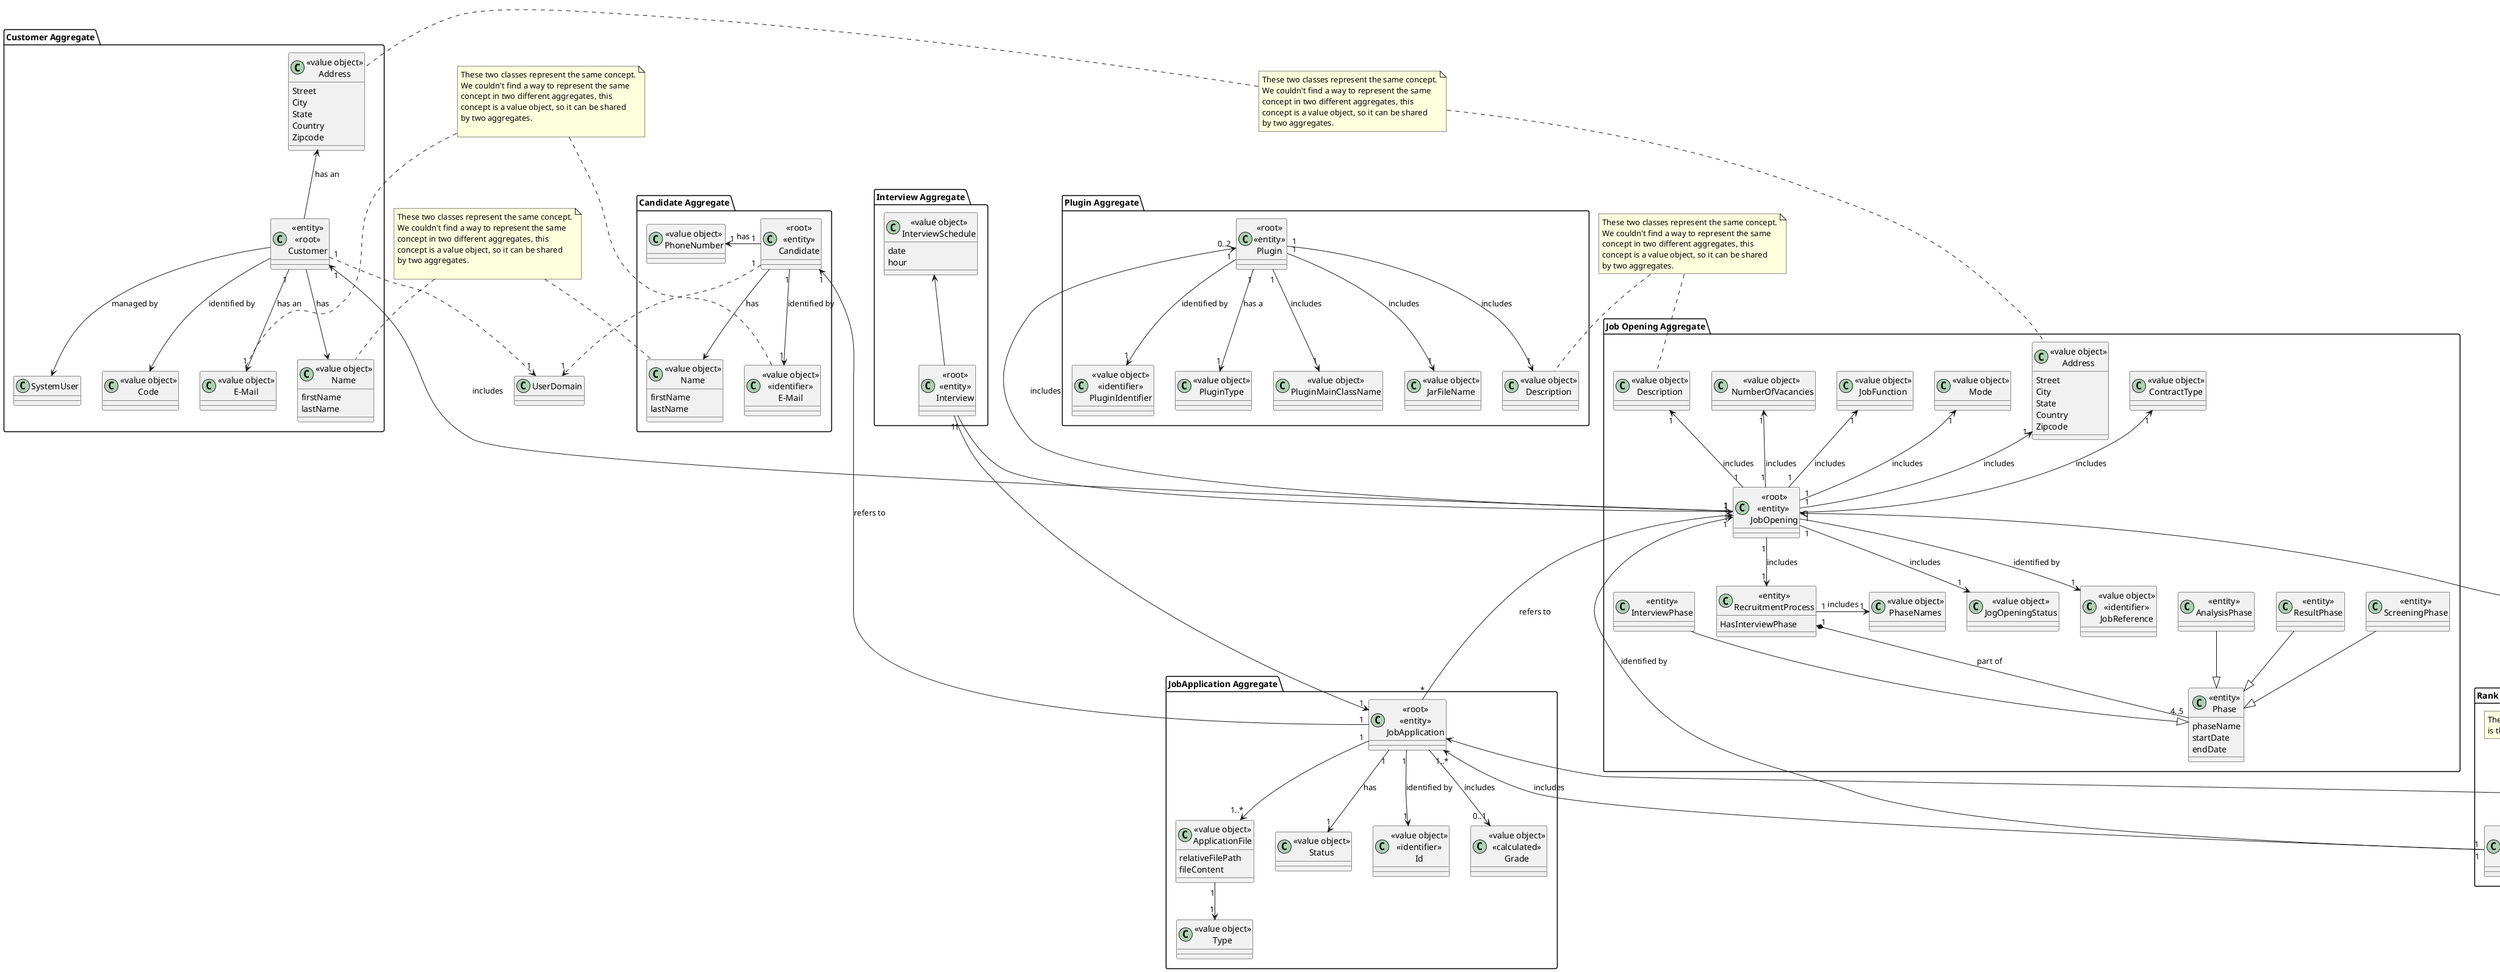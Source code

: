 @startuml

skinparam shadowing false

'left to right direction


package "Customer Aggregate"{
    class "«entity»\n«root»\nCustomer" as Customer{

    }

class SystemUser{
}

    class "«value object»\nName" as Name1 {
        firstName
        lastName
    }
     class "«value object»\nE-Mail" as EMail1{
     }


     class "«value object»\nAddress" as Address2{
            Street
            City
            State
            Country
            Zipcode
     }

     class "«value object»\nCode" as Code{
     }

}

note as N2
  These two classes represent the same concept.
  We couldn't find a way to represent the same
  concept in two different aggregates, this
  concept is a value object, so it can be shared
  by two aggregates.
end note


note as N4
    These two classes represent the same concept.
    We couldn't find a way to represent the same
    concept in two different aggregates, this
    concept is a value object, so it can be shared
    by two aggregates.
end note

package "Notification Aggregate"{
    class "«entity»\n«root»\nNotification" as Notification{
    }
}




class UserDomain{
}

package "Plugin Aggregate"{
    class  "«root»\n«entity»\nPlugin" as Plugin{
    }
    class "«value object»\n«identifier»\nPluginIdentifier" as PlugID{
    }
    class "«value object»\nPluginType" as PlugType{
    }
    class "«value object»\nPluginMainClassName" as PlugClass{
    }
    class "«value object»\nJarFileName" as JarFile{
    }
    class "«value object»\nDescription" as PlugDesc{
    }
}



note as N1
  These two classes represent the same concept.
  We couldn't find a way to represent the same
  concept in two different aggregates, this
  concept is a value object, so it can be shared
  by two aggregates.

end note

note as N5
  These two classes represent the same concept.
  We couldn't find a way to represent the same
  concept in two different aggregates, this
  concept is a value object, so it can be shared
  by two aggregates.

end note

package "Rank Aggregate"{

    class "«entity»\n«root»\nRank" as Rank{
    }

note as N6
The identifier of the entity Rank
is the JobReference(id) of the JobOpening
end note

}
N6 -- Rank


package "Job Opening Aggregate"{

    class "«entity»\nRecruitmentProcess" as RecruitmentProcess{
        HasInterviewPhase
    }

     class "«entity»\nPhase" as Phase{
        phaseName
        startDate
        endDate
     }

    class "«value object»\nPhaseNames" as PhaseNames{

    }


 class "«entity»\nScreeningPhase" as ScreeningPhase{

     }

    class "«entity»\nResultPhase" as ResultPhase{
    }

    class "«entity»\nAnalysisPhase" as AnalysisPhase{

    }

    class "«root»\n«entity» \nJobOpening" as JobOpening{


    }

    class "«value object»\nJogOpeningStatus" as JogOpeningStatus {
    }

     class "«value object»\nContractType" as ContractType{
     }

    class "«value object»\nMode" as Mode{

    }

    class "«value object»\nJobFunction" as JobFunction{

    }

    class "«value object»\n NumberOfVacancies" as  NumberOfVacancies{

    }

    class "«value object»\nDescription" as Description{

    }


    class "«value object»\nAddress" as Address1{
        Street
        City
        State
        Country
        Zipcode
    }

    class "«value object»\n«identifier»\nJobReference" as JobReference{
    }

    class  "«entity»\nInterviewPhase" as InterviewPhase{

    }

}

package "Candidate Aggregate"{
    class "«root»\n«entity»\nCandidate" as Candidate{

    }

    class "«value object»\nName" as Name2 {
        firstName
        lastName
    }

    class "«value object»\nPhoneNumber" as PhoneNumber{
    }

     class "«value object»\n«identifier»\nE-Mail" as EMail2{
     }

}



package "JobApplication Aggregate"{
    class "«root»\n«entity»\nJobApplication" as JobApplication{

    }
    class "«value object»\nStatus" as Status{
    }

     class "«value object»\n«identifier»\nId" as ID{
     }

    class "«value object»\n«calculated»\nGrade" as Grade{}


    class "«value object»\nApplicationFile" as ApplicationFile{
    relativeFilePath
    fileContent


    }

    class "«value object»\nType" as Type{
    }
}

package "Interview Aggregate"{

class "«root»\n«entity»\nInterview" as Interview{
}
 class "«value object»\nInterviewSchedule" as InterviewSchedule{
        date
        hour
    }
}

JobApplication"1"-->"1" ID : identified by
Plugin "0..2" <-- "1" JobOpening : includes
ScreeningPhase --|> Phase
ResultPhase --|> Phase
InterviewPhase --|> Phase
AnalysisPhase --|> Phase

ApplicationFile "1" --> "1" Type
JobApplication "1" --> "1..*" ApplicationFile

JobApplication "1..*" <-- "1" Rank : includes
JobOpening "1" <-- "1" Rank : identified by
Mode "1" <-- "1"JobOpening : includes
JobFunction "1" <-- "1"JobOpening : includes
NumberOfVacancies "1" <-- "1"JobOpening : includes
Description "1" <-- "1"JobOpening : includes
Address1"1" <-- "1"JobOpening : includes
ContractType "1" <--"1" JobOpening : includes



JobOpening "1"-->"1" JobReference : identified by
Customer "1"-->"1" EMail1 : has an

Customer "1"..>"1" UserDomain
Customer "1"<---"1" JobOpening : includes

Candidate "1"..>"1" UserDomain

JobOpening "1"-->"1" JogOpeningStatus : includes

Candidate "1"-->"1" EMail2 :identified by
PhoneNumber "1"<-"1" Candidate :has
Candidate "1" <-- "1" JobApplication :refers to
JobOpening "1"<---"*"JobApplication : refers to
RecruitmentProcess "1" *--"4..5" Phase :part of
RecruitmentProcess "1" -> "1" PhaseNames : includes
JobOpening "1" --> "1"RecruitmentProcess :includes

JobOpening <-- Notification : made when there's changes to
JobApplication <-- Notification : made when there's changes to


JobApplication --> "0..1" Grade : includes

N1 ... EMail1

Plugin"1" -->"1" PlugClass : includes
Plugin"1" -->"1" JarFile : includes
Plugin "1"--> "1"PlugDesc : includes
Plugin "1" --> "1" PlugID : identified by
Plugin"1" --> "1" PlugType : has a

N1 . EMail2
N2 . Address1
N2 . Address2

Address2 <-- Customer : has an

Customer --> Code : identified by


N4 .. Description
N4 .. PlugDesc

Candidate --> Name2 : has
Customer --> Name1 : has
Customer --> SystemUser : managed by
N5 .. Name1
N5 .. Name2
InterviewSchedule <-- Interview
Interview "1" --> "1" JobOpening
Interview "1" --> "1" JobApplication
JobApplication "1"-->"1" Status : has

@enduml
